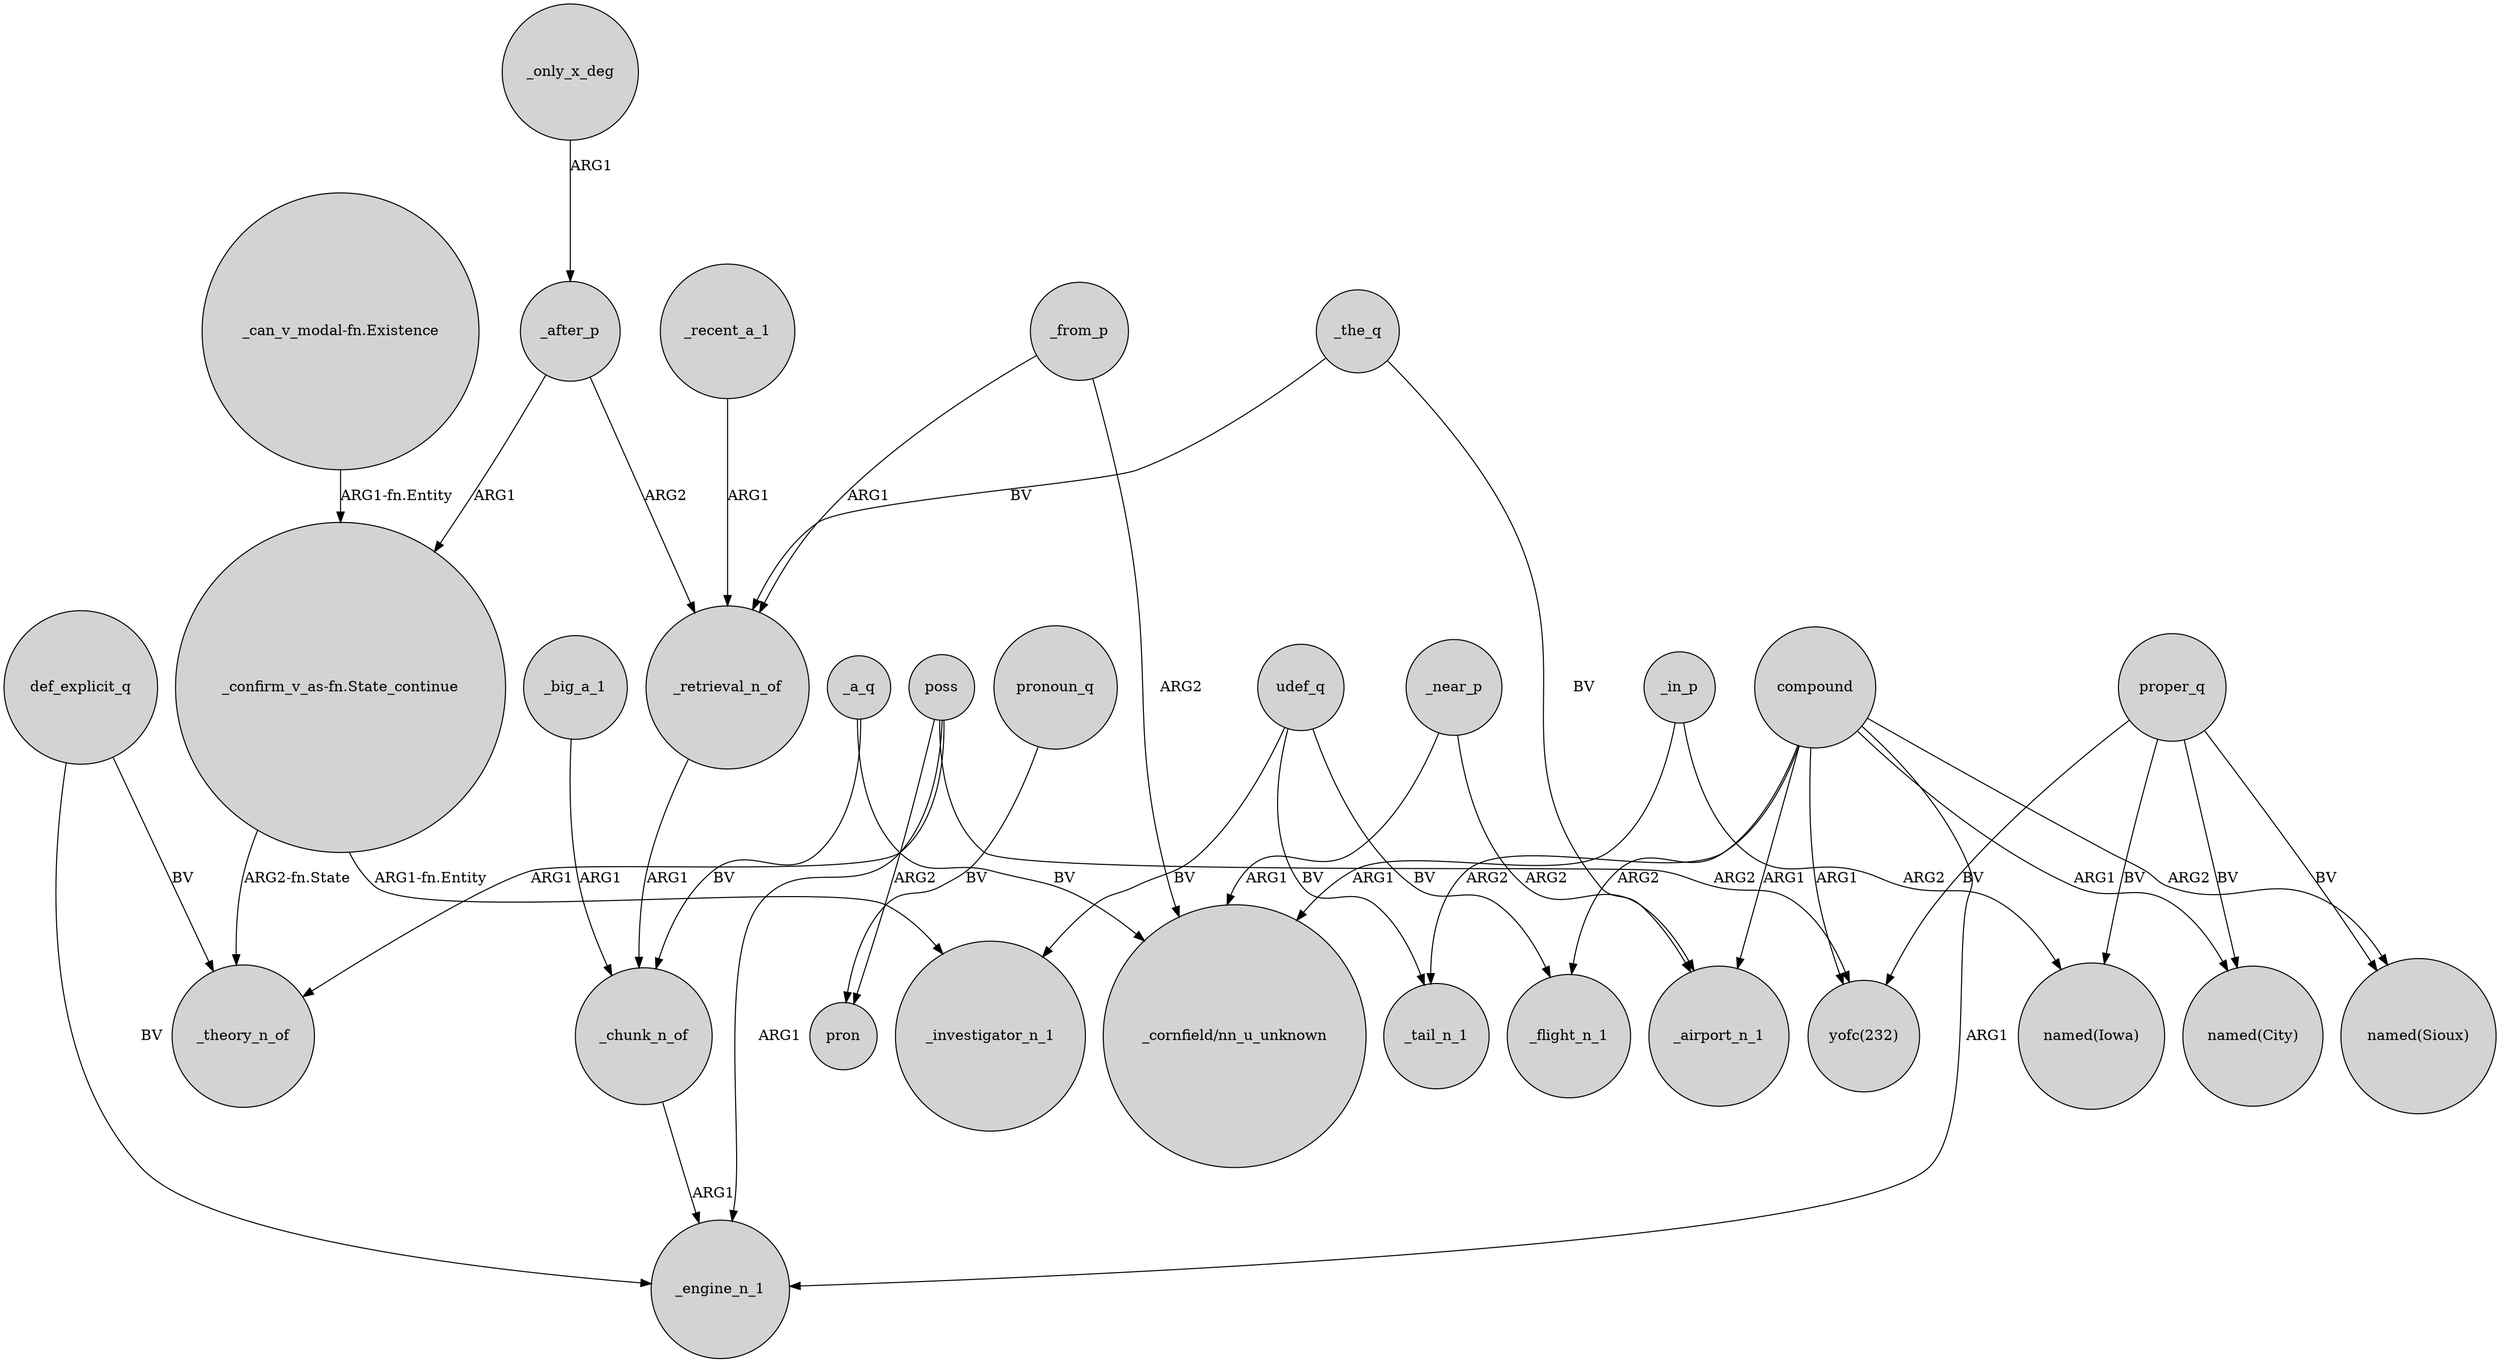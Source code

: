 digraph {
	node [shape=circle style=filled]
	poss -> _theory_n_of [label=ARG1]
	udef_q -> _flight_n_1 [label=BV]
	compound -> "named(City)" [label=ARG1]
	poss -> _engine_n_1 [label=ARG1]
	_from_p -> "_cornfield/nn_u_unknown" [label=ARG2]
	compound -> _engine_n_1 [label=ARG1]
	_a_q -> _chunk_n_of [label=BV]
	poss -> "yofc(232)" [label=ARG2]
	def_explicit_q -> _theory_n_of [label=BV]
	def_explicit_q -> _engine_n_1 [label=BV]
	compound -> "named(Sioux)" [label=ARG2]
	_in_p -> "_cornfield/nn_u_unknown" [label=ARG1]
	_in_p -> "named(Iowa)" [label=ARG2]
	_retrieval_n_of -> _chunk_n_of [label=ARG1]
	proper_q -> "yofc(232)" [label=BV]
	_near_p -> _airport_n_1 [label=ARG2]
	_after_p -> "_confirm_v_as-fn.State_continue" [label=ARG1]
	compound -> _flight_n_1 [label=ARG2]
	pronoun_q -> pron [label=BV]
	_only_x_deg -> _after_p [label=ARG1]
	poss -> pron [label=ARG2]
	compound -> _airport_n_1 [label=ARG1]
	_a_q -> "_cornfield/nn_u_unknown" [label=BV]
	udef_q -> _investigator_n_1 [label=BV]
	compound -> "yofc(232)" [label=ARG1]
	"_can_v_modal-fn.Existence" -> "_confirm_v_as-fn.State_continue" [label="ARG1-fn.Entity"]
	_after_p -> _retrieval_n_of [label=ARG2]
	_near_p -> "_cornfield/nn_u_unknown" [label=ARG1]
	_chunk_n_of -> _engine_n_1 [label=ARG1]
	proper_q -> "named(City)" [label=BV]
	proper_q -> "named(Sioux)" [label=BV]
	_recent_a_1 -> _retrieval_n_of [label=ARG1]
	"_confirm_v_as-fn.State_continue" -> _theory_n_of [label="ARG2-fn.State"]
	_from_p -> _retrieval_n_of [label=ARG1]
	_the_q -> _retrieval_n_of [label=BV]
	_big_a_1 -> _chunk_n_of [label=ARG1]
	udef_q -> _tail_n_1 [label=BV]
	_the_q -> _airport_n_1 [label=BV]
	compound -> _tail_n_1 [label=ARG2]
	proper_q -> "named(Iowa)" [label=BV]
	"_confirm_v_as-fn.State_continue" -> _investigator_n_1 [label="ARG1-fn.Entity"]
}
